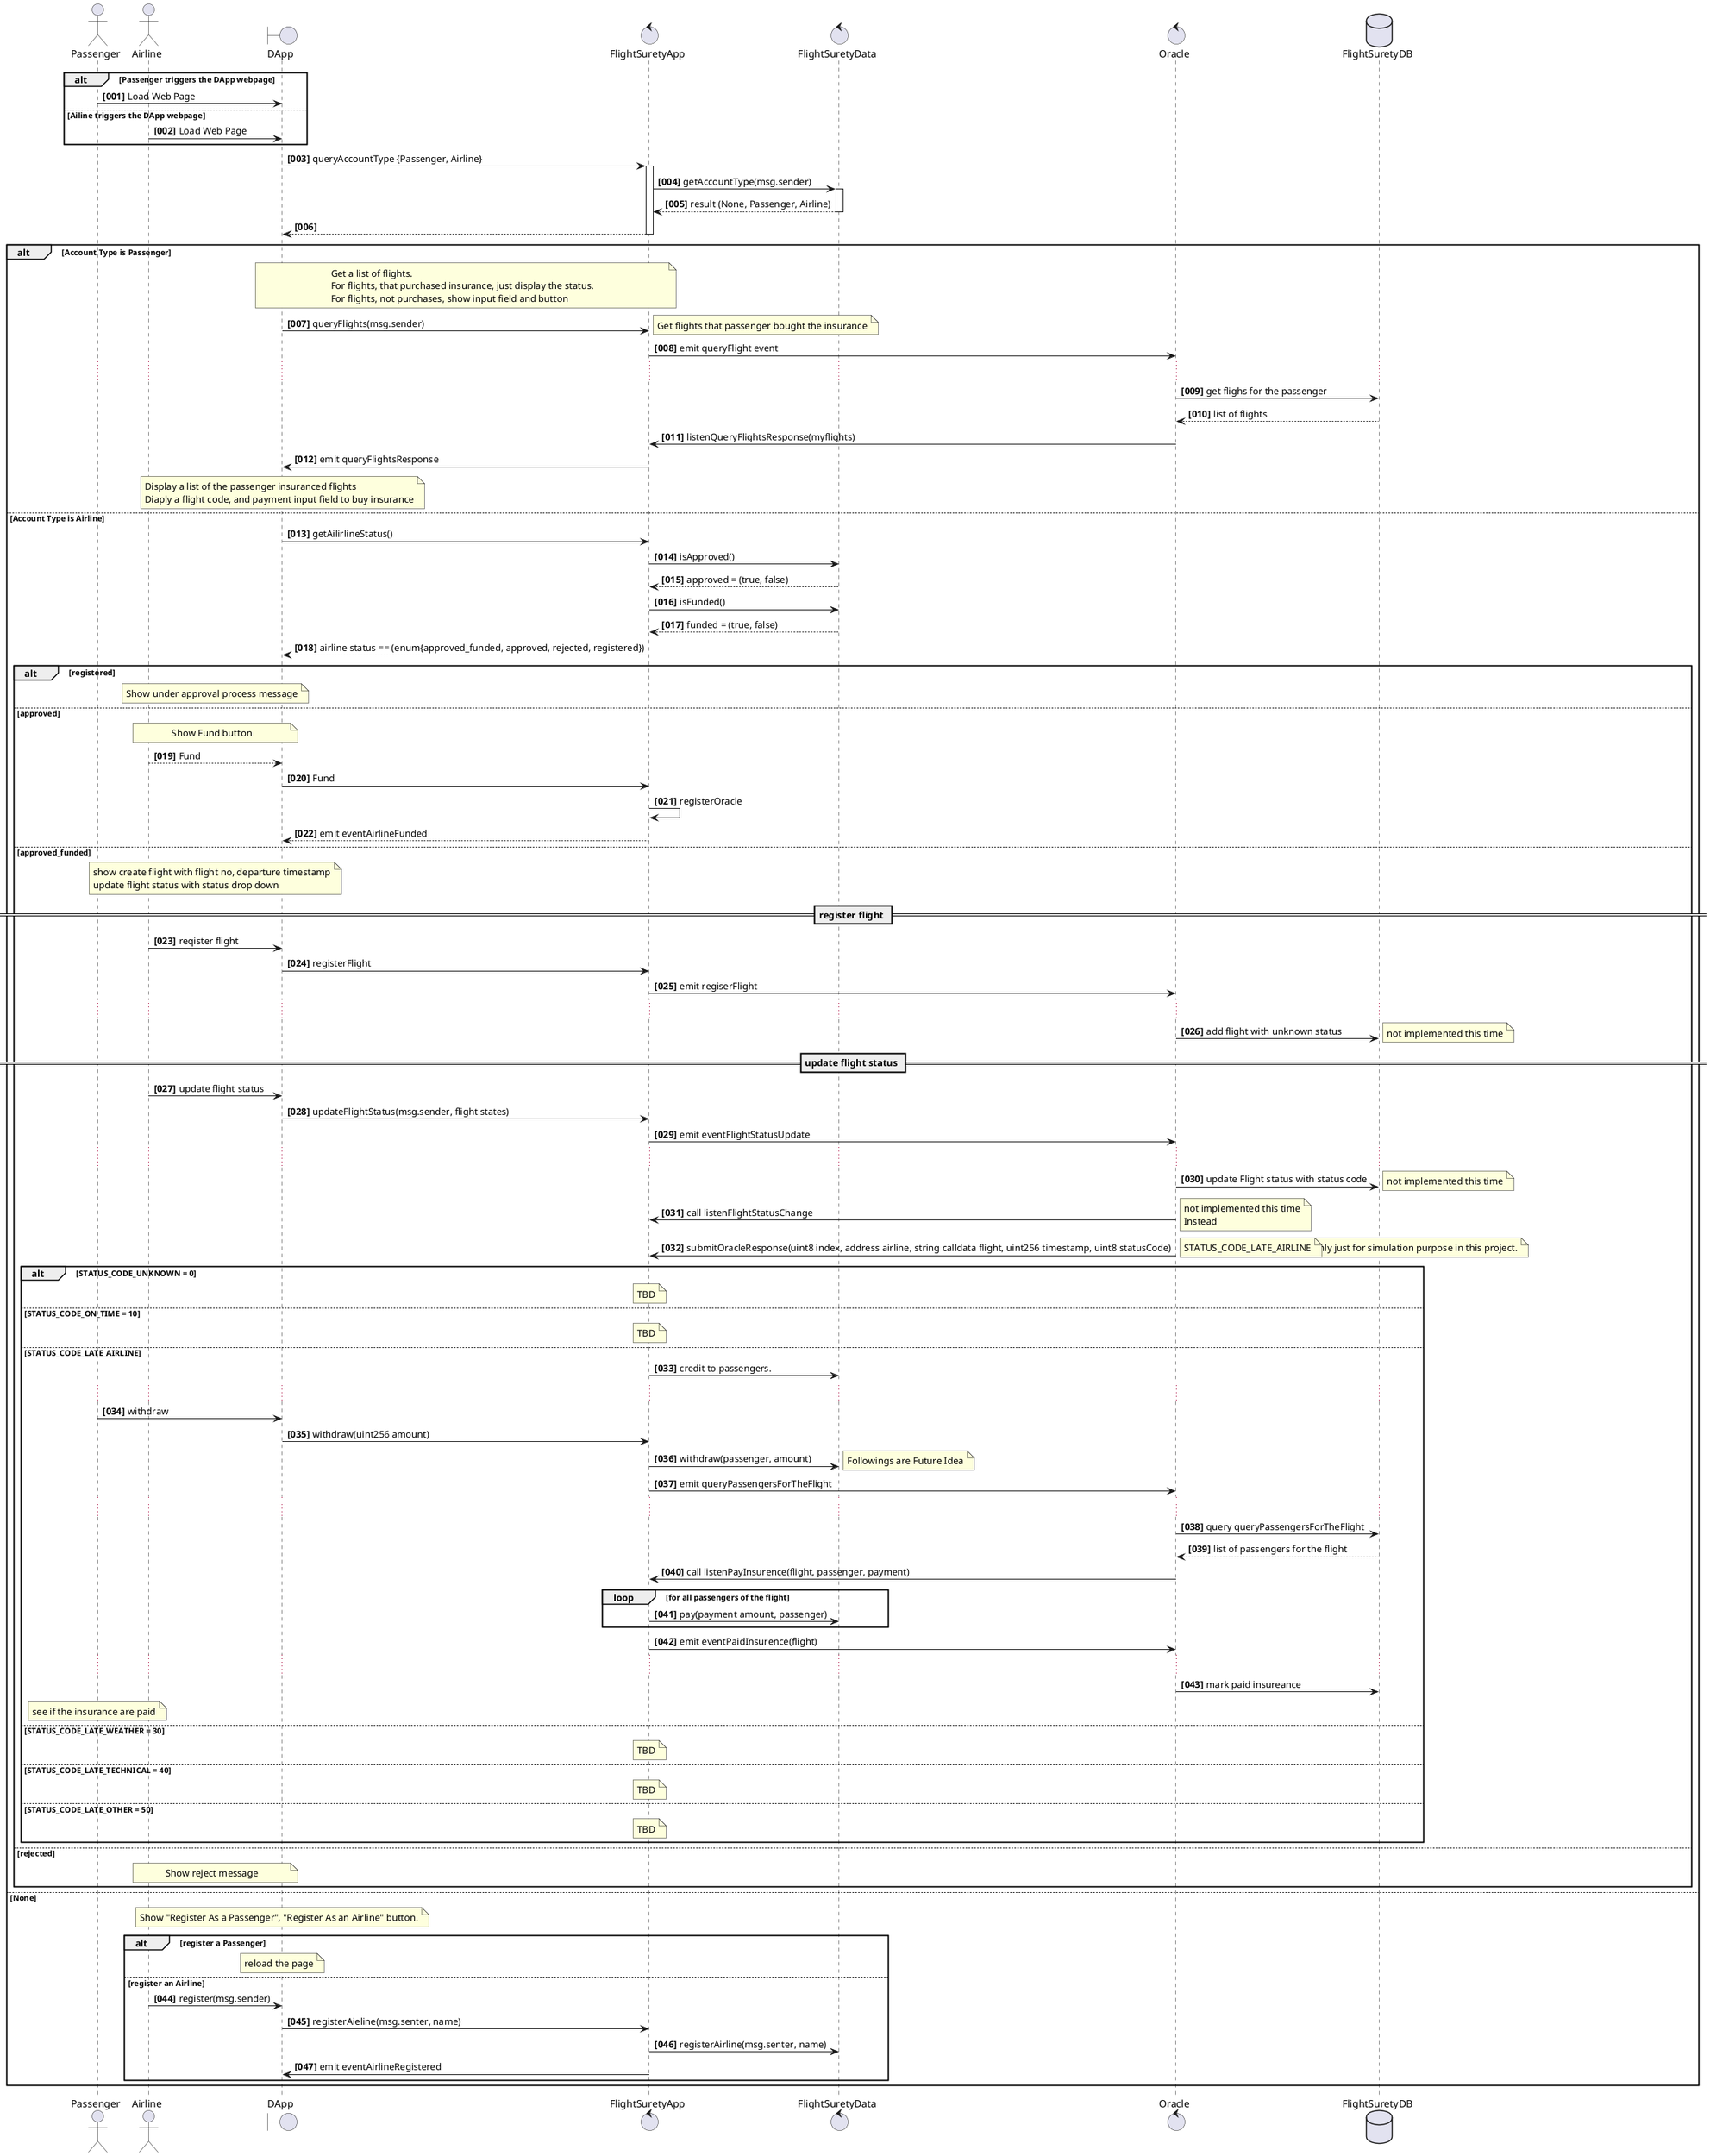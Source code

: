 @startuml
actor Passenger
actor Airline
boundary DApp
control FlightSuretyApp
control FlightSuretyData
control Oracle
database FlightSuretyDB

autonumber "<b>[000]"
alt Passenger triggers the DApp webpage
    Passenger -> DApp : Load Web Page
else Ailine triggers the DApp webpage
    Airline -> DApp : Load Web Page
end
DApp -> FlightSuretyApp : queryAccountType {Passenger, Airline}
    activate FlightSuretyApp
FlightSuretyApp -> FlightSuretyData : getAccountType(msg.sender)
    activate FlightSuretyData
FlightSuretyData --> FlightSuretyApp : result (None, Passenger, Airline)
    deactivate FlightSuretyData
FlightSuretyApp --> DApp
    deactivate FlightSuretyApp

alt Account Type is Passenger
    note over DApp, FlightSuretyApp
        Get a list of flights.
        For flights, that purchased insurance, just display the status.
        For flights, not purchases, show input field and button
    end note
    DApp -> FlightSuretyApp : queryFlights(msg.sender)
        note right
            Get flights that passenger bought the insurance
        end note
    FlightSuretyApp -> Oracle: emit queryFlight event
    ...
    Oracle-> FlightSuretyDB : get flighs for the passenger
    FlightSuretyDB --> Oracle: list of flights
    Oracle -> FlightSuretyApp : listenQueryFlightsResponse(myflights)
    FlightSuretyApp -> DApp: emit queryFlightsResponse
        note over DApp
            Display a list of the passenger insuranced flights
            Diaply a flight code, and payment input field to buy insurance
        end note

else Account Type is Airline
    DApp -> FlightSuretyApp : getAilirlineStatus()
    FlightSuretyApp -> FlightSuretyData: isApproved()
    FlightSuretyData --> FlightSuretyApp: approved = (true, false)
    FlightSuretyApp -> FlightSuretyData: isFunded()
    FlightSuretyData --> FlightSuretyApp: funded = (true, false)
    FlightSuretyApp --> DApp: airline status == (enum{approved_funded, approved, rejected, registered})
    alt registered
        note over Airline, DApp
            Show under approval process message
        end note
    else approved
        note over Airline, DApp
            Show Fund button
        end note
        Airline --> DApp: Fund
        DApp -> FlightSuretyApp: Fund
        FlightSuretyApp -> FlightSuretyApp: registerOracle
        FlightSuretyApp --> DApp: emit eventAirlineFunded
    else approved_funded
        note over Airline, DApp
            show create flight with flight no, departure timestamp
            update flight status with status drop down
        end note
        == register flight ==
        Airline -> DApp: reqister flight
        DApp -> FlightSuretyApp: registerFlight
        FlightSuretyApp -> Oracle : emit regiserFlight
        ...
        Oracle -> FlightSuretyDB : add flight with unknown status
            note right
                not implemented this time
            end note
        == update flight status ==
        Airline -> DApp : update flight status
        DApp -> FlightSuretyApp : updateFlightStatus(msg.sender, flight states)
        FlightSuretyApp -> Oracle: emit eventFlightStatusUpdate
        ...
        Oracle -> FlightSuretyDB: update Flight status with status code
            note right
                not implemented this time
            end note
        Oracle -> FlightSuretyApp: call listenFlightStatusChange
            note right
                not implemented this time
                Instead
            end note
        Oracle -> FlightSuretyApp: submitOracleResponse(uint8 index, address airline, string calldata flight, uint256 timestamp, uint8 statusCode)
            note right
                Update the flight status randomly just for simulation purpose in this project.
            end note
            note right
                STATUS_CODE_LATE_AIRLINE
            end note
        alt STATUS_CODE_UNKNOWN = 0
            note over FlightSuretyApp
                TBD
            end note
        else STATUS_CODE_ON_TIME = 10
            note over FlightSuretyApp
                TBD
            end note
        else STATUS_CODE_LATE_AIRLINE
            FlightSuretyApp -> FlightSuretyData : credit to passengers.
            ...
            Passenger -> DApp: withdraw
            DApp -> FlightSuretyApp: withdraw(uint256 amount)
            FlightSuretyApp -> FlightSuretyData: withdraw(passenger, amount)
            note right
                Followings are Future Idea
            end note
            FlightSuretyApp -> Oracle: emit queryPassengersForTheFlight
            ...
            Oracle -> FlightSuretyDB : query queryPassengersForTheFlight
            FlightSuretyDB --> Oracle : list of passengers for the flight
            Oracle -> FlightSuretyApp : call listenPayInsurence(flight, passenger, payment)
            loop for all passengers of the flight
                FlightSuretyApp -> FlightSuretyData: pay(payment amount, passenger)
            end
            FlightSuretyApp -> Oracle: emit eventPaidInsurence(flight)
            ...
            Oracle -> FlightSuretyDB : mark paid insureance
            note over Passenger
                see if the insurance are paid
            end note
        else STATUS_CODE_LATE_WEATHER = 30
            note over FlightSuretyApp
                TBD
            end note
        else STATUS_CODE_LATE_TECHNICAL = 40
            note over FlightSuretyApp
                TBD
            end note
        else STATUS_CODE_LATE_OTHER = 50
            note over FlightSuretyApp
                TBD
            end note
        end
    else rejected
        note over Airline, DApp
            Show reject message
        end note
    end
else None
    note over DApp
        Show "Register As a Passenger", "Register As an Airline" button.
    end note
    alt register a Passenger
        note over DApp
            reload the page
        end note
    else register an Airline
    Airline -> DApp : register(msg.sender)
        DApp -> FlightSuretyApp :registerAieline(msg.senter, name)
        FlightSuretyApp -> FlightSuretyData : registerAirline(msg.senter, name)
        FlightSuretyApp->DApp: emit eventAirlineRegistered
    end
end

@enduml